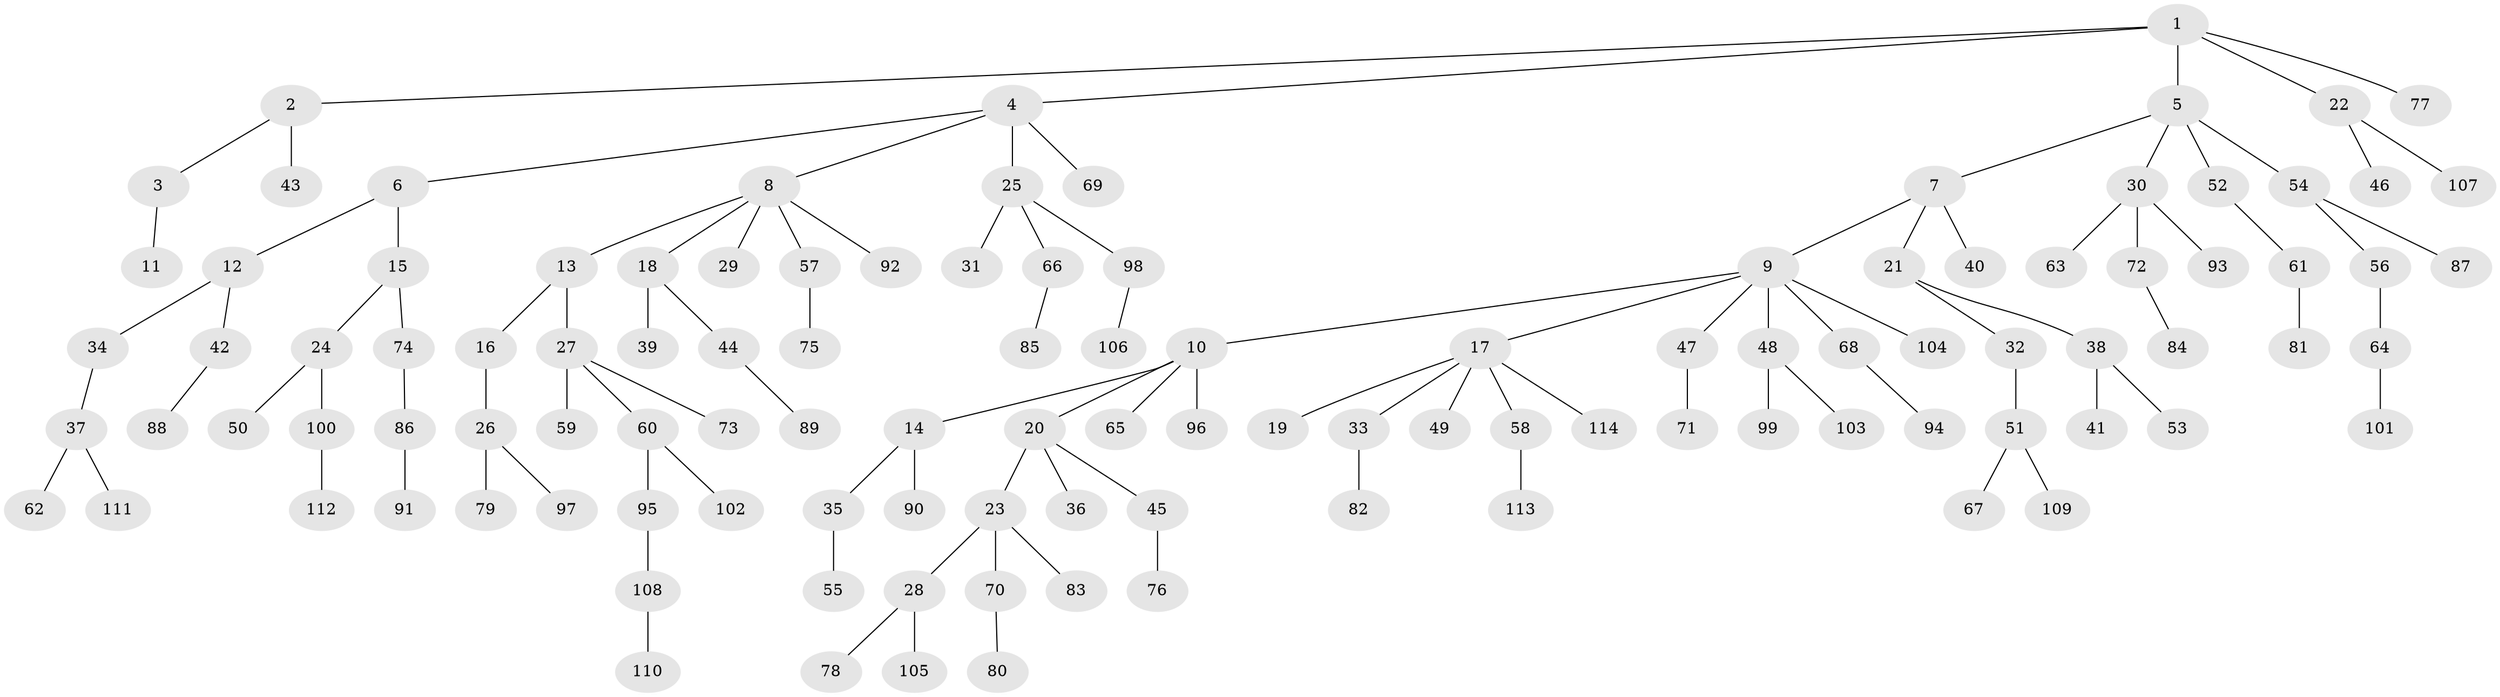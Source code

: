 // Generated by graph-tools (version 1.1) at 2025/11/02/27/25 16:11:29]
// undirected, 114 vertices, 113 edges
graph export_dot {
graph [start="1"]
  node [color=gray90,style=filled];
  1;
  2;
  3;
  4;
  5;
  6;
  7;
  8;
  9;
  10;
  11;
  12;
  13;
  14;
  15;
  16;
  17;
  18;
  19;
  20;
  21;
  22;
  23;
  24;
  25;
  26;
  27;
  28;
  29;
  30;
  31;
  32;
  33;
  34;
  35;
  36;
  37;
  38;
  39;
  40;
  41;
  42;
  43;
  44;
  45;
  46;
  47;
  48;
  49;
  50;
  51;
  52;
  53;
  54;
  55;
  56;
  57;
  58;
  59;
  60;
  61;
  62;
  63;
  64;
  65;
  66;
  67;
  68;
  69;
  70;
  71;
  72;
  73;
  74;
  75;
  76;
  77;
  78;
  79;
  80;
  81;
  82;
  83;
  84;
  85;
  86;
  87;
  88;
  89;
  90;
  91;
  92;
  93;
  94;
  95;
  96;
  97;
  98;
  99;
  100;
  101;
  102;
  103;
  104;
  105;
  106;
  107;
  108;
  109;
  110;
  111;
  112;
  113;
  114;
  1 -- 2;
  1 -- 4;
  1 -- 5;
  1 -- 22;
  1 -- 77;
  2 -- 3;
  2 -- 43;
  3 -- 11;
  4 -- 6;
  4 -- 8;
  4 -- 25;
  4 -- 69;
  5 -- 7;
  5 -- 30;
  5 -- 52;
  5 -- 54;
  6 -- 12;
  6 -- 15;
  7 -- 9;
  7 -- 21;
  7 -- 40;
  8 -- 13;
  8 -- 18;
  8 -- 29;
  8 -- 57;
  8 -- 92;
  9 -- 10;
  9 -- 17;
  9 -- 47;
  9 -- 48;
  9 -- 68;
  9 -- 104;
  10 -- 14;
  10 -- 20;
  10 -- 65;
  10 -- 96;
  12 -- 34;
  12 -- 42;
  13 -- 16;
  13 -- 27;
  14 -- 35;
  14 -- 90;
  15 -- 24;
  15 -- 74;
  16 -- 26;
  17 -- 19;
  17 -- 33;
  17 -- 49;
  17 -- 58;
  17 -- 114;
  18 -- 39;
  18 -- 44;
  20 -- 23;
  20 -- 36;
  20 -- 45;
  21 -- 32;
  21 -- 38;
  22 -- 46;
  22 -- 107;
  23 -- 28;
  23 -- 70;
  23 -- 83;
  24 -- 50;
  24 -- 100;
  25 -- 31;
  25 -- 66;
  25 -- 98;
  26 -- 79;
  26 -- 97;
  27 -- 59;
  27 -- 60;
  27 -- 73;
  28 -- 78;
  28 -- 105;
  30 -- 63;
  30 -- 72;
  30 -- 93;
  32 -- 51;
  33 -- 82;
  34 -- 37;
  35 -- 55;
  37 -- 62;
  37 -- 111;
  38 -- 41;
  38 -- 53;
  42 -- 88;
  44 -- 89;
  45 -- 76;
  47 -- 71;
  48 -- 99;
  48 -- 103;
  51 -- 67;
  51 -- 109;
  52 -- 61;
  54 -- 56;
  54 -- 87;
  56 -- 64;
  57 -- 75;
  58 -- 113;
  60 -- 95;
  60 -- 102;
  61 -- 81;
  64 -- 101;
  66 -- 85;
  68 -- 94;
  70 -- 80;
  72 -- 84;
  74 -- 86;
  86 -- 91;
  95 -- 108;
  98 -- 106;
  100 -- 112;
  108 -- 110;
}
